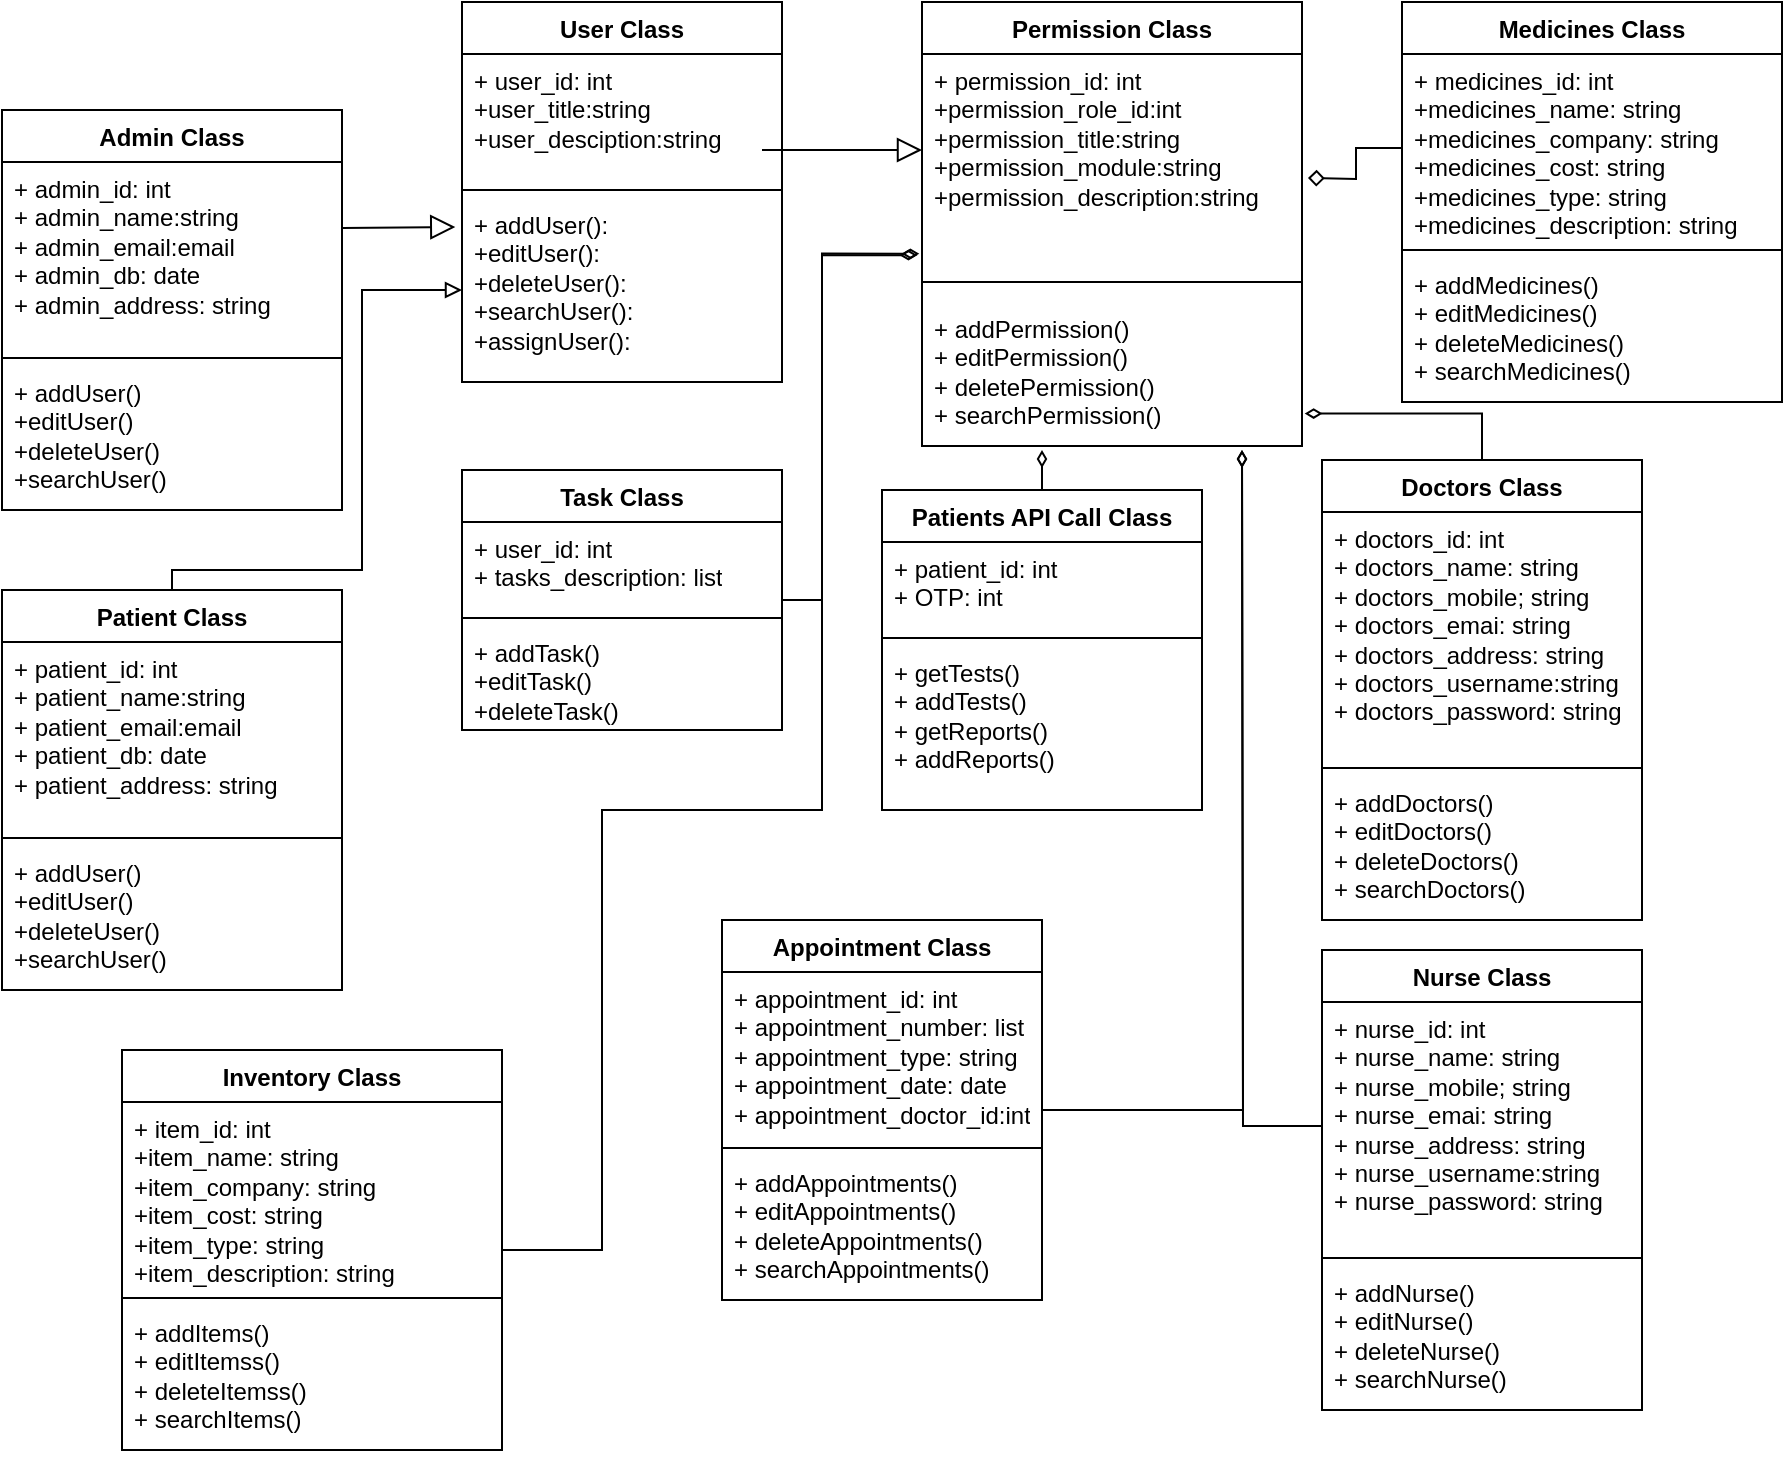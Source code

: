 <mxfile version="21.0.2" type="device"><diagram id="C5RBs43oDa-KdzZeNtuy" name="Page-1"><mxGraphModel dx="1877" dy="587" grid="1" gridSize="10" guides="1" tooltips="1" connect="1" arrows="1" fold="1" page="1" pageScale="1" pageWidth="827" pageHeight="1169" math="0" shadow="0"><root><mxCell id="WIyWlLk6GJQsqaUBKTNV-0"/><mxCell id="WIyWlLk6GJQsqaUBKTNV-1" parent="WIyWlLk6GJQsqaUBKTNV-0"/><mxCell id="zkfFHV4jXpPFQw0GAbJ--12" value="" style="endArrow=block;endSize=10;endFill=0;shadow=0;strokeWidth=1;rounded=0;edgeStyle=elbowEdgeStyle;elbow=vertical;entryX=-0.021;entryY=0.154;entryDx=0;entryDy=0;entryPerimeter=0;" parent="WIyWlLk6GJQsqaUBKTNV-1" target="grOoMV6HDjV2HPRrLwtb-3" edge="1"><mxGeometry width="160" relative="1" as="geometry"><mxPoint x="100" y="239" as="sourcePoint"/><mxPoint x="200" y="239" as="targetPoint"/></mxGeometry></mxCell><mxCell id="grOoMV6HDjV2HPRrLwtb-0" value="User Class" style="swimlane;fontStyle=1;align=center;verticalAlign=top;childLayout=stackLayout;horizontal=1;startSize=26;horizontalStack=0;resizeParent=1;resizeParentMax=0;resizeLast=0;collapsible=1;marginBottom=0;whiteSpace=wrap;html=1;" vertex="1" parent="WIyWlLk6GJQsqaUBKTNV-1"><mxGeometry x="160" y="126" width="160" height="190" as="geometry"/></mxCell><mxCell id="grOoMV6HDjV2HPRrLwtb-1" value="+ user_id: int&lt;br&gt;+user_title:string&lt;br&gt;+user_desciption:string" style="text;strokeColor=none;fillColor=none;align=left;verticalAlign=top;spacingLeft=4;spacingRight=4;overflow=hidden;rotatable=0;points=[[0,0.5],[1,0.5]];portConstraint=eastwest;whiteSpace=wrap;html=1;" vertex="1" parent="grOoMV6HDjV2HPRrLwtb-0"><mxGeometry y="26" width="160" height="64" as="geometry"/></mxCell><mxCell id="grOoMV6HDjV2HPRrLwtb-2" value="" style="line;strokeWidth=1;fillColor=none;align=left;verticalAlign=middle;spacingTop=-1;spacingLeft=3;spacingRight=3;rotatable=0;labelPosition=right;points=[];portConstraint=eastwest;strokeColor=inherit;" vertex="1" parent="grOoMV6HDjV2HPRrLwtb-0"><mxGeometry y="90" width="160" height="8" as="geometry"/></mxCell><mxCell id="grOoMV6HDjV2HPRrLwtb-3" value="+ addUser():&lt;br&gt;+editUser():&lt;br&gt;+deleteUser():&lt;br&gt;+searchUser():&lt;br&gt;+assignUser():&lt;br&gt;&amp;nbsp;" style="text;strokeColor=none;fillColor=none;align=left;verticalAlign=top;spacingLeft=4;spacingRight=4;overflow=hidden;rotatable=0;points=[[0,0.5],[1,0.5]];portConstraint=eastwest;whiteSpace=wrap;html=1;" vertex="1" parent="grOoMV6HDjV2HPRrLwtb-0"><mxGeometry y="98" width="160" height="92" as="geometry"/></mxCell><mxCell id="grOoMV6HDjV2HPRrLwtb-4" value="Admin Class" style="swimlane;fontStyle=1;align=center;verticalAlign=top;childLayout=stackLayout;horizontal=1;startSize=26;horizontalStack=0;resizeParent=1;resizeParentMax=0;resizeLast=0;collapsible=1;marginBottom=0;whiteSpace=wrap;html=1;" vertex="1" parent="WIyWlLk6GJQsqaUBKTNV-1"><mxGeometry x="-70" y="180" width="170" height="200" as="geometry"/></mxCell><mxCell id="grOoMV6HDjV2HPRrLwtb-5" value="+ admin_id: int&lt;br&gt;+ admin_name:string&lt;br&gt;+ admin_email:email&lt;br&gt;+ admin_db: date&lt;br&gt;+ admin_address: string" style="text;strokeColor=none;fillColor=none;align=left;verticalAlign=top;spacingLeft=4;spacingRight=4;overflow=hidden;rotatable=0;points=[[0,0.5],[1,0.5]];portConstraint=eastwest;whiteSpace=wrap;html=1;" vertex="1" parent="grOoMV6HDjV2HPRrLwtb-4"><mxGeometry y="26" width="170" height="94" as="geometry"/></mxCell><mxCell id="grOoMV6HDjV2HPRrLwtb-6" value="" style="line;strokeWidth=1;fillColor=none;align=left;verticalAlign=middle;spacingTop=-1;spacingLeft=3;spacingRight=3;rotatable=0;labelPosition=right;points=[];portConstraint=eastwest;strokeColor=inherit;" vertex="1" parent="grOoMV6HDjV2HPRrLwtb-4"><mxGeometry y="120" width="170" height="8" as="geometry"/></mxCell><mxCell id="grOoMV6HDjV2HPRrLwtb-7" value="+ addUser()&lt;br&gt;+editUser()&lt;br&gt;+deleteUser()&lt;br&gt;+searchUser()&lt;br&gt;" style="text;strokeColor=none;fillColor=none;align=left;verticalAlign=top;spacingLeft=4;spacingRight=4;overflow=hidden;rotatable=0;points=[[0,0.5],[1,0.5]];portConstraint=eastwest;whiteSpace=wrap;html=1;" vertex="1" parent="grOoMV6HDjV2HPRrLwtb-4"><mxGeometry y="128" width="170" height="72" as="geometry"/></mxCell><mxCell id="grOoMV6HDjV2HPRrLwtb-8" value="Permission Class" style="swimlane;fontStyle=1;align=center;verticalAlign=top;childLayout=stackLayout;horizontal=1;startSize=26;horizontalStack=0;resizeParent=1;resizeParentMax=0;resizeLast=0;collapsible=1;marginBottom=0;whiteSpace=wrap;html=1;" vertex="1" parent="WIyWlLk6GJQsqaUBKTNV-1"><mxGeometry x="390" y="126" width="190" height="222" as="geometry"/></mxCell><mxCell id="grOoMV6HDjV2HPRrLwtb-9" value="+ permission_id: int&lt;br&gt;+permission_role_id:int&lt;br&gt;+permission_title:string&lt;br&gt;+permission_module:string&lt;br&gt;+permission_description:string" style="text;strokeColor=none;fillColor=none;align=left;verticalAlign=top;spacingLeft=4;spacingRight=4;overflow=hidden;rotatable=0;points=[[0,0.5],[1,0.5]];portConstraint=eastwest;whiteSpace=wrap;html=1;" vertex="1" parent="grOoMV6HDjV2HPRrLwtb-8"><mxGeometry y="26" width="190" height="104" as="geometry"/></mxCell><mxCell id="grOoMV6HDjV2HPRrLwtb-10" value="" style="line;strokeWidth=1;fillColor=none;align=left;verticalAlign=middle;spacingTop=-1;spacingLeft=3;spacingRight=3;rotatable=0;labelPosition=right;points=[];portConstraint=eastwest;strokeColor=inherit;" vertex="1" parent="grOoMV6HDjV2HPRrLwtb-8"><mxGeometry y="130" width="190" height="20" as="geometry"/></mxCell><mxCell id="grOoMV6HDjV2HPRrLwtb-11" value="+ addPermission()&lt;br&gt;+ editPermission()&lt;br&gt;+ deletePermission()&lt;br&gt;+ searchPermission()" style="text;strokeColor=none;fillColor=none;align=left;verticalAlign=top;spacingLeft=4;spacingRight=4;overflow=hidden;rotatable=0;points=[[0,0.5],[1,0.5]];portConstraint=eastwest;whiteSpace=wrap;html=1;" vertex="1" parent="grOoMV6HDjV2HPRrLwtb-8"><mxGeometry y="150" width="190" height="72" as="geometry"/></mxCell><mxCell id="grOoMV6HDjV2HPRrLwtb-12" value="" style="endArrow=block;endSize=10;endFill=0;shadow=0;strokeWidth=1;rounded=0;edgeStyle=elbowEdgeStyle;elbow=vertical;" edge="1" parent="WIyWlLk6GJQsqaUBKTNV-1"><mxGeometry width="160" relative="1" as="geometry"><mxPoint x="310" y="200" as="sourcePoint"/><mxPoint x="390" y="200" as="targetPoint"/></mxGeometry></mxCell><mxCell id="grOoMV6HDjV2HPRrLwtb-19" style="edgeStyle=orthogonalEdgeStyle;rounded=0;orthogonalLoop=1;jettySize=auto;html=1;exitX=0.5;exitY=0;exitDx=0;exitDy=0;endArrow=block;endFill=0;" edge="1" parent="WIyWlLk6GJQsqaUBKTNV-1" source="grOoMV6HDjV2HPRrLwtb-13" target="grOoMV6HDjV2HPRrLwtb-3"><mxGeometry relative="1" as="geometry"><Array as="points"><mxPoint x="110" y="410"/><mxPoint x="110" y="270"/></Array></mxGeometry></mxCell><mxCell id="grOoMV6HDjV2HPRrLwtb-13" value="Patient Class" style="swimlane;fontStyle=1;align=center;verticalAlign=top;childLayout=stackLayout;horizontal=1;startSize=26;horizontalStack=0;resizeParent=1;resizeParentMax=0;resizeLast=0;collapsible=1;marginBottom=0;whiteSpace=wrap;html=1;" vertex="1" parent="WIyWlLk6GJQsqaUBKTNV-1"><mxGeometry x="-70" y="420" width="170" height="200" as="geometry"/></mxCell><mxCell id="grOoMV6HDjV2HPRrLwtb-14" value="+ patient_id: int&lt;br&gt;+ patient_name:string&lt;br&gt;+ patient_email:email&lt;br&gt;+ patient_db: date&lt;br&gt;+ patient_address: string" style="text;strokeColor=none;fillColor=none;align=left;verticalAlign=top;spacingLeft=4;spacingRight=4;overflow=hidden;rotatable=0;points=[[0,0.5],[1,0.5]];portConstraint=eastwest;whiteSpace=wrap;html=1;" vertex="1" parent="grOoMV6HDjV2HPRrLwtb-13"><mxGeometry y="26" width="170" height="94" as="geometry"/></mxCell><mxCell id="grOoMV6HDjV2HPRrLwtb-15" value="" style="line;strokeWidth=1;fillColor=none;align=left;verticalAlign=middle;spacingTop=-1;spacingLeft=3;spacingRight=3;rotatable=0;labelPosition=right;points=[];portConstraint=eastwest;strokeColor=inherit;" vertex="1" parent="grOoMV6HDjV2HPRrLwtb-13"><mxGeometry y="120" width="170" height="8" as="geometry"/></mxCell><mxCell id="grOoMV6HDjV2HPRrLwtb-16" value="+ addUser()&lt;br&gt;+editUser()&lt;br&gt;+deleteUser()&lt;br&gt;+searchUser()&lt;br&gt;" style="text;strokeColor=none;fillColor=none;align=left;verticalAlign=top;spacingLeft=4;spacingRight=4;overflow=hidden;rotatable=0;points=[[0,0.5],[1,0.5]];portConstraint=eastwest;whiteSpace=wrap;html=1;" vertex="1" parent="grOoMV6HDjV2HPRrLwtb-13"><mxGeometry y="128" width="170" height="72" as="geometry"/></mxCell><mxCell id="grOoMV6HDjV2HPRrLwtb-24" style="edgeStyle=orthogonalEdgeStyle;rounded=0;orthogonalLoop=1;jettySize=auto;html=1;entryX=-0.007;entryY=0.96;entryDx=0;entryDy=0;entryPerimeter=0;endArrow=diamondThin;endFill=0;" edge="1" parent="WIyWlLk6GJQsqaUBKTNV-1" source="grOoMV6HDjV2HPRrLwtb-20" target="grOoMV6HDjV2HPRrLwtb-9"><mxGeometry relative="1" as="geometry"><Array as="points"><mxPoint x="340" y="425"/><mxPoint x="340" y="252"/></Array></mxGeometry></mxCell><mxCell id="grOoMV6HDjV2HPRrLwtb-20" value="Task Class" style="swimlane;fontStyle=1;align=center;verticalAlign=top;childLayout=stackLayout;horizontal=1;startSize=26;horizontalStack=0;resizeParent=1;resizeParentMax=0;resizeLast=0;collapsible=1;marginBottom=0;whiteSpace=wrap;html=1;" vertex="1" parent="WIyWlLk6GJQsqaUBKTNV-1"><mxGeometry x="160" y="360" width="160" height="130" as="geometry"/></mxCell><mxCell id="grOoMV6HDjV2HPRrLwtb-21" value="+ user_id: int&lt;br&gt;+ tasks_description: list" style="text;strokeColor=none;fillColor=none;align=left;verticalAlign=top;spacingLeft=4;spacingRight=4;overflow=hidden;rotatable=0;points=[[0,0.5],[1,0.5]];portConstraint=eastwest;whiteSpace=wrap;html=1;" vertex="1" parent="grOoMV6HDjV2HPRrLwtb-20"><mxGeometry y="26" width="160" height="44" as="geometry"/></mxCell><mxCell id="grOoMV6HDjV2HPRrLwtb-22" value="" style="line;strokeWidth=1;fillColor=none;align=left;verticalAlign=middle;spacingTop=-1;spacingLeft=3;spacingRight=3;rotatable=0;labelPosition=right;points=[];portConstraint=eastwest;strokeColor=inherit;" vertex="1" parent="grOoMV6HDjV2HPRrLwtb-20"><mxGeometry y="70" width="160" height="8" as="geometry"/></mxCell><mxCell id="grOoMV6HDjV2HPRrLwtb-23" value="+ addTask()&lt;br&gt;+editTask()&lt;br&gt;+deleteTask()" style="text;strokeColor=none;fillColor=none;align=left;verticalAlign=top;spacingLeft=4;spacingRight=4;overflow=hidden;rotatable=0;points=[[0,0.5],[1,0.5]];portConstraint=eastwest;whiteSpace=wrap;html=1;" vertex="1" parent="grOoMV6HDjV2HPRrLwtb-20"><mxGeometry y="78" width="160" height="52" as="geometry"/></mxCell><mxCell id="grOoMV6HDjV2HPRrLwtb-25" value="Medicines Class" style="swimlane;fontStyle=1;align=center;verticalAlign=top;childLayout=stackLayout;horizontal=1;startSize=26;horizontalStack=0;resizeParent=1;resizeParentMax=0;resizeLast=0;collapsible=1;marginBottom=0;whiteSpace=wrap;html=1;" vertex="1" parent="WIyWlLk6GJQsqaUBKTNV-1"><mxGeometry x="630" y="126" width="190" height="200" as="geometry"/></mxCell><mxCell id="grOoMV6HDjV2HPRrLwtb-26" value="+ medicines_id: int&lt;br&gt;+medicines_name: string&lt;br&gt;+medicines_company: string&lt;br&gt;+medicines_cost: string&lt;br&gt;+medicines_type: string&lt;br&gt;+medicines_description: string" style="text;strokeColor=none;fillColor=none;align=left;verticalAlign=top;spacingLeft=4;spacingRight=4;overflow=hidden;rotatable=0;points=[[0,0.5],[1,0.5]];portConstraint=eastwest;whiteSpace=wrap;html=1;" vertex="1" parent="grOoMV6HDjV2HPRrLwtb-25"><mxGeometry y="26" width="190" height="94" as="geometry"/></mxCell><mxCell id="grOoMV6HDjV2HPRrLwtb-27" value="" style="line;strokeWidth=1;fillColor=none;align=left;verticalAlign=middle;spacingTop=-1;spacingLeft=3;spacingRight=3;rotatable=0;labelPosition=right;points=[];portConstraint=eastwest;strokeColor=inherit;" vertex="1" parent="grOoMV6HDjV2HPRrLwtb-25"><mxGeometry y="120" width="190" height="8" as="geometry"/></mxCell><mxCell id="grOoMV6HDjV2HPRrLwtb-28" value="+ addMedicines()&lt;br&gt;+ editMedicines()&lt;br&gt;+ deleteMedicines()&lt;br&gt;+ searchMedicines()" style="text;strokeColor=none;fillColor=none;align=left;verticalAlign=top;spacingLeft=4;spacingRight=4;overflow=hidden;rotatable=0;points=[[0,0.5],[1,0.5]];portConstraint=eastwest;whiteSpace=wrap;html=1;" vertex="1" parent="grOoMV6HDjV2HPRrLwtb-25"><mxGeometry y="128" width="190" height="72" as="geometry"/></mxCell><mxCell id="grOoMV6HDjV2HPRrLwtb-29" style="edgeStyle=orthogonalEdgeStyle;rounded=0;orthogonalLoop=1;jettySize=auto;html=1;endArrow=diamond;endFill=0;" edge="1" parent="WIyWlLk6GJQsqaUBKTNV-1" source="grOoMV6HDjV2HPRrLwtb-26"><mxGeometry relative="1" as="geometry"><mxPoint x="583" y="214" as="targetPoint"/></mxGeometry></mxCell><mxCell id="grOoMV6HDjV2HPRrLwtb-69" style="edgeStyle=orthogonalEdgeStyle;rounded=0;orthogonalLoop=1;jettySize=auto;html=1;endArrow=diamondThin;endFill=0;" edge="1" parent="WIyWlLk6GJQsqaUBKTNV-1" source="grOoMV6HDjV2HPRrLwtb-30"><mxGeometry relative="1" as="geometry"><mxPoint x="550" y="350" as="targetPoint"/></mxGeometry></mxCell><mxCell id="grOoMV6HDjV2HPRrLwtb-30" value="Appointment Class" style="swimlane;fontStyle=1;align=center;verticalAlign=top;childLayout=stackLayout;horizontal=1;startSize=26;horizontalStack=0;resizeParent=1;resizeParentMax=0;resizeLast=0;collapsible=1;marginBottom=0;whiteSpace=wrap;html=1;" vertex="1" parent="WIyWlLk6GJQsqaUBKTNV-1"><mxGeometry x="290" y="585" width="160" height="190" as="geometry"/></mxCell><mxCell id="grOoMV6HDjV2HPRrLwtb-31" value="+ appointment_id: int&lt;br&gt;+ appointment_number: list&lt;br&gt;+ appointment_type: string&lt;br&gt;+ appointment_date: date&lt;br&gt;+ appointment_doctor_id:int" style="text;strokeColor=none;fillColor=none;align=left;verticalAlign=top;spacingLeft=4;spacingRight=4;overflow=hidden;rotatable=0;points=[[0,0.5],[1,0.5]];portConstraint=eastwest;whiteSpace=wrap;html=1;" vertex="1" parent="grOoMV6HDjV2HPRrLwtb-30"><mxGeometry y="26" width="160" height="84" as="geometry"/></mxCell><mxCell id="grOoMV6HDjV2HPRrLwtb-32" value="" style="line;strokeWidth=1;fillColor=none;align=left;verticalAlign=middle;spacingTop=-1;spacingLeft=3;spacingRight=3;rotatable=0;labelPosition=right;points=[];portConstraint=eastwest;strokeColor=inherit;" vertex="1" parent="grOoMV6HDjV2HPRrLwtb-30"><mxGeometry y="110" width="160" height="8" as="geometry"/></mxCell><mxCell id="grOoMV6HDjV2HPRrLwtb-33" value="+ addAppointments()&lt;br&gt;+ editAppointments()&lt;br&gt;+ deleteAppointments()&lt;br&gt;+ searchAppointments()" style="text;strokeColor=none;fillColor=none;align=left;verticalAlign=top;spacingLeft=4;spacingRight=4;overflow=hidden;rotatable=0;points=[[0,0.5],[1,0.5]];portConstraint=eastwest;whiteSpace=wrap;html=1;" vertex="1" parent="grOoMV6HDjV2HPRrLwtb-30"><mxGeometry y="118" width="160" height="72" as="geometry"/></mxCell><mxCell id="grOoMV6HDjV2HPRrLwtb-70" style="edgeStyle=orthogonalEdgeStyle;rounded=0;orthogonalLoop=1;jettySize=auto;html=1;entryX=-0.012;entryY=0.967;entryDx=0;entryDy=0;entryPerimeter=0;endArrow=diamondThin;endFill=0;" edge="1" parent="WIyWlLk6GJQsqaUBKTNV-1" source="grOoMV6HDjV2HPRrLwtb-35" target="grOoMV6HDjV2HPRrLwtb-9"><mxGeometry relative="1" as="geometry"><Array as="points"><mxPoint x="230" y="750"/><mxPoint x="230" y="530"/><mxPoint x="340" y="530"/><mxPoint x="340" y="253"/></Array></mxGeometry></mxCell><mxCell id="grOoMV6HDjV2HPRrLwtb-35" value="Inventory Class" style="swimlane;fontStyle=1;align=center;verticalAlign=top;childLayout=stackLayout;horizontal=1;startSize=26;horizontalStack=0;resizeParent=1;resizeParentMax=0;resizeLast=0;collapsible=1;marginBottom=0;whiteSpace=wrap;html=1;" vertex="1" parent="WIyWlLk6GJQsqaUBKTNV-1"><mxGeometry x="-10" y="650" width="190" height="200" as="geometry"/></mxCell><mxCell id="grOoMV6HDjV2HPRrLwtb-36" value="+ item_id: int&lt;br&gt;+item_name: string&lt;br&gt;+item_company: string&lt;br&gt;+item_cost: string&lt;br&gt;+item_type: string&lt;br&gt;+item_description: string" style="text;strokeColor=none;fillColor=none;align=left;verticalAlign=top;spacingLeft=4;spacingRight=4;overflow=hidden;rotatable=0;points=[[0,0.5],[1,0.5]];portConstraint=eastwest;whiteSpace=wrap;html=1;" vertex="1" parent="grOoMV6HDjV2HPRrLwtb-35"><mxGeometry y="26" width="190" height="94" as="geometry"/></mxCell><mxCell id="grOoMV6HDjV2HPRrLwtb-37" value="" style="line;strokeWidth=1;fillColor=none;align=left;verticalAlign=middle;spacingTop=-1;spacingLeft=3;spacingRight=3;rotatable=0;labelPosition=right;points=[];portConstraint=eastwest;strokeColor=inherit;" vertex="1" parent="grOoMV6HDjV2HPRrLwtb-35"><mxGeometry y="120" width="190" height="8" as="geometry"/></mxCell><mxCell id="grOoMV6HDjV2HPRrLwtb-38" value="+ addItems()&lt;br&gt;+ editItemss()&lt;br&gt;+ deleteItemss()&lt;br&gt;+ searchItems()" style="text;strokeColor=none;fillColor=none;align=left;verticalAlign=top;spacingLeft=4;spacingRight=4;overflow=hidden;rotatable=0;points=[[0,0.5],[1,0.5]];portConstraint=eastwest;whiteSpace=wrap;html=1;" vertex="1" parent="grOoMV6HDjV2HPRrLwtb-35"><mxGeometry y="128" width="190" height="72" as="geometry"/></mxCell><mxCell id="grOoMV6HDjV2HPRrLwtb-66" style="edgeStyle=orthogonalEdgeStyle;rounded=0;orthogonalLoop=1;jettySize=auto;html=1;entryX=1.007;entryY=0.775;entryDx=0;entryDy=0;entryPerimeter=0;endArrow=diamondThin;endFill=0;" edge="1" parent="WIyWlLk6GJQsqaUBKTNV-1" source="grOoMV6HDjV2HPRrLwtb-52" target="grOoMV6HDjV2HPRrLwtb-11"><mxGeometry relative="1" as="geometry"/></mxCell><mxCell id="grOoMV6HDjV2HPRrLwtb-52" value="Doctors Class" style="swimlane;fontStyle=1;align=center;verticalAlign=top;childLayout=stackLayout;horizontal=1;startSize=26;horizontalStack=0;resizeParent=1;resizeParentMax=0;resizeLast=0;collapsible=1;marginBottom=0;whiteSpace=wrap;html=1;" vertex="1" parent="WIyWlLk6GJQsqaUBKTNV-1"><mxGeometry x="590" y="355" width="160" height="230" as="geometry"/></mxCell><mxCell id="grOoMV6HDjV2HPRrLwtb-53" value="+ doctors_id: int&lt;br&gt;+ doctors_name: string&lt;br&gt;+ doctors_mobile; string&lt;br&gt;+ doctors_emai: string&lt;br&gt;+ doctors_address: string&lt;br&gt;+ doctors_username:string&lt;br&gt;+ doctors_password: string&lt;br&gt;" style="text;strokeColor=none;fillColor=none;align=left;verticalAlign=top;spacingLeft=4;spacingRight=4;overflow=hidden;rotatable=0;points=[[0,0.5],[1,0.5]];portConstraint=eastwest;whiteSpace=wrap;html=1;" vertex="1" parent="grOoMV6HDjV2HPRrLwtb-52"><mxGeometry y="26" width="160" height="124" as="geometry"/></mxCell><mxCell id="grOoMV6HDjV2HPRrLwtb-54" value="" style="line;strokeWidth=1;fillColor=none;align=left;verticalAlign=middle;spacingTop=-1;spacingLeft=3;spacingRight=3;rotatable=0;labelPosition=right;points=[];portConstraint=eastwest;strokeColor=inherit;" vertex="1" parent="grOoMV6HDjV2HPRrLwtb-52"><mxGeometry y="150" width="160" height="8" as="geometry"/></mxCell><mxCell id="grOoMV6HDjV2HPRrLwtb-55" value="+ addDoctors()&lt;br&gt;+ editDoctors()&lt;br&gt;+ deleteDoctors()&lt;br&gt;+ searchDoctors()" style="text;strokeColor=none;fillColor=none;align=left;verticalAlign=top;spacingLeft=4;spacingRight=4;overflow=hidden;rotatable=0;points=[[0,0.5],[1,0.5]];portConstraint=eastwest;whiteSpace=wrap;html=1;" vertex="1" parent="grOoMV6HDjV2HPRrLwtb-52"><mxGeometry y="158" width="160" height="72" as="geometry"/></mxCell><mxCell id="grOoMV6HDjV2HPRrLwtb-65" value="" style="edgeStyle=orthogonalEdgeStyle;rounded=0;orthogonalLoop=1;jettySize=auto;html=1;endArrow=diamondThin;endFill=0;" edge="1" parent="WIyWlLk6GJQsqaUBKTNV-1" source="grOoMV6HDjV2HPRrLwtb-46"><mxGeometry relative="1" as="geometry"><mxPoint x="450" y="350" as="targetPoint"/></mxGeometry></mxCell><mxCell id="grOoMV6HDjV2HPRrLwtb-46" value="Patients API Call Class" style="swimlane;fontStyle=1;align=center;verticalAlign=top;childLayout=stackLayout;horizontal=1;startSize=26;horizontalStack=0;resizeParent=1;resizeParentMax=0;resizeLast=0;collapsible=1;marginBottom=0;whiteSpace=wrap;html=1;" vertex="1" parent="WIyWlLk6GJQsqaUBKTNV-1"><mxGeometry x="370" y="370" width="160" height="160" as="geometry"/></mxCell><mxCell id="grOoMV6HDjV2HPRrLwtb-47" value="+ patient_id: int&lt;br&gt;+ OTP: int" style="text;strokeColor=none;fillColor=none;align=left;verticalAlign=top;spacingLeft=4;spacingRight=4;overflow=hidden;rotatable=0;points=[[0,0.5],[1,0.5]];portConstraint=eastwest;whiteSpace=wrap;html=1;" vertex="1" parent="grOoMV6HDjV2HPRrLwtb-46"><mxGeometry y="26" width="160" height="44" as="geometry"/></mxCell><mxCell id="grOoMV6HDjV2HPRrLwtb-48" value="" style="line;strokeWidth=1;fillColor=none;align=left;verticalAlign=middle;spacingTop=-1;spacingLeft=3;spacingRight=3;rotatable=0;labelPosition=right;points=[];portConstraint=eastwest;strokeColor=inherit;" vertex="1" parent="grOoMV6HDjV2HPRrLwtb-46"><mxGeometry y="70" width="160" height="8" as="geometry"/></mxCell><mxCell id="grOoMV6HDjV2HPRrLwtb-49" value="+ getTests()&lt;br&gt;+ addTests()&lt;br&gt;+ getReports()&lt;br&gt;+ addReports()&lt;br&gt;" style="text;strokeColor=none;fillColor=none;align=left;verticalAlign=top;spacingLeft=4;spacingRight=4;overflow=hidden;rotatable=0;points=[[0,0.5],[1,0.5]];portConstraint=eastwest;whiteSpace=wrap;html=1;" vertex="1" parent="grOoMV6HDjV2HPRrLwtb-46"><mxGeometry y="78" width="160" height="82" as="geometry"/></mxCell><mxCell id="grOoMV6HDjV2HPRrLwtb-59" value="Nurse Class" style="swimlane;fontStyle=1;align=center;verticalAlign=top;childLayout=stackLayout;horizontal=1;startSize=26;horizontalStack=0;resizeParent=1;resizeParentMax=0;resizeLast=0;collapsible=1;marginBottom=0;whiteSpace=wrap;html=1;" vertex="1" parent="WIyWlLk6GJQsqaUBKTNV-1"><mxGeometry x="590" y="600" width="160" height="230" as="geometry"/></mxCell><mxCell id="grOoMV6HDjV2HPRrLwtb-68" style="edgeStyle=orthogonalEdgeStyle;rounded=0;orthogonalLoop=1;jettySize=auto;html=1;endArrow=diamondThin;endFill=0;" edge="1" parent="grOoMV6HDjV2HPRrLwtb-59" source="grOoMV6HDjV2HPRrLwtb-67"><mxGeometry relative="1" as="geometry"><mxPoint x="-40" y="-250" as="targetPoint"/></mxGeometry></mxCell><mxCell id="grOoMV6HDjV2HPRrLwtb-67" value="+ nurse_id: int&lt;br&gt;+ nurse_name: string&lt;br&gt;+ nurse_mobile; string&lt;br&gt;+ nurse_emai: string&lt;br&gt;+ nurse_address: string&lt;br&gt;+ nurse_username:string&lt;br&gt;+ nurse_password: string" style="text;strokeColor=none;fillColor=none;align=left;verticalAlign=top;spacingLeft=4;spacingRight=4;overflow=hidden;rotatable=0;points=[[0,0.5],[1,0.5]];portConstraint=eastwest;whiteSpace=wrap;html=1;" vertex="1" parent="grOoMV6HDjV2HPRrLwtb-59"><mxGeometry y="26" width="160" height="124" as="geometry"/></mxCell><mxCell id="grOoMV6HDjV2HPRrLwtb-61" value="" style="line;strokeWidth=1;fillColor=none;align=left;verticalAlign=middle;spacingTop=-1;spacingLeft=3;spacingRight=3;rotatable=0;labelPosition=right;points=[];portConstraint=eastwest;strokeColor=inherit;" vertex="1" parent="grOoMV6HDjV2HPRrLwtb-59"><mxGeometry y="150" width="160" height="8" as="geometry"/></mxCell><mxCell id="grOoMV6HDjV2HPRrLwtb-62" value="+ addNurse()&lt;br&gt;+ editNurse()&lt;br&gt;+ deleteNurse()&lt;br&gt;+ searchNurse()" style="text;strokeColor=none;fillColor=none;align=left;verticalAlign=top;spacingLeft=4;spacingRight=4;overflow=hidden;rotatable=0;points=[[0,0.5],[1,0.5]];portConstraint=eastwest;whiteSpace=wrap;html=1;" vertex="1" parent="grOoMV6HDjV2HPRrLwtb-59"><mxGeometry y="158" width="160" height="72" as="geometry"/></mxCell></root></mxGraphModel></diagram></mxfile>